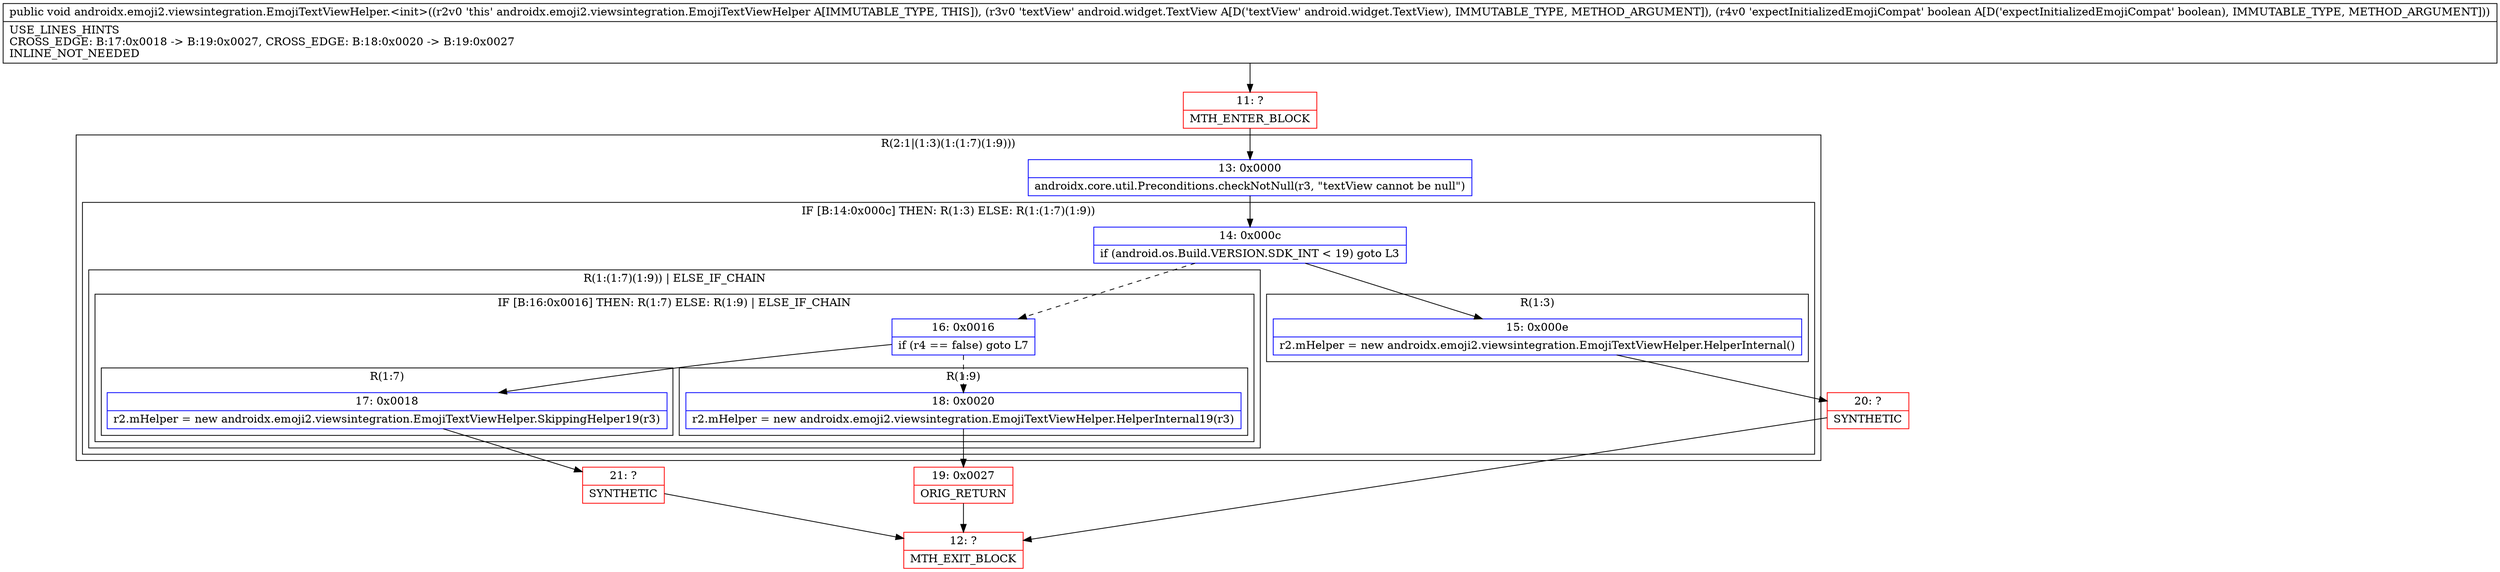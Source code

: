 digraph "CFG forandroidx.emoji2.viewsintegration.EmojiTextViewHelper.\<init\>(Landroid\/widget\/TextView;Z)V" {
subgraph cluster_Region_845593596 {
label = "R(2:1|(1:3)(1:(1:7)(1:9)))";
node [shape=record,color=blue];
Node_13 [shape=record,label="{13\:\ 0x0000|androidx.core.util.Preconditions.checkNotNull(r3, \"textView cannot be null\")\l}"];
subgraph cluster_IfRegion_364999245 {
label = "IF [B:14:0x000c] THEN: R(1:3) ELSE: R(1:(1:7)(1:9))";
node [shape=record,color=blue];
Node_14 [shape=record,label="{14\:\ 0x000c|if (android.os.Build.VERSION.SDK_INT \< 19) goto L3\l}"];
subgraph cluster_Region_218644324 {
label = "R(1:3)";
node [shape=record,color=blue];
Node_15 [shape=record,label="{15\:\ 0x000e|r2.mHelper = new androidx.emoji2.viewsintegration.EmojiTextViewHelper.HelperInternal()\l}"];
}
subgraph cluster_Region_1937990225 {
label = "R(1:(1:7)(1:9)) | ELSE_IF_CHAIN\l";
node [shape=record,color=blue];
subgraph cluster_IfRegion_1958583942 {
label = "IF [B:16:0x0016] THEN: R(1:7) ELSE: R(1:9) | ELSE_IF_CHAIN\l";
node [shape=record,color=blue];
Node_16 [shape=record,label="{16\:\ 0x0016|if (r4 == false) goto L7\l}"];
subgraph cluster_Region_1785780550 {
label = "R(1:7)";
node [shape=record,color=blue];
Node_17 [shape=record,label="{17\:\ 0x0018|r2.mHelper = new androidx.emoji2.viewsintegration.EmojiTextViewHelper.SkippingHelper19(r3)\l}"];
}
subgraph cluster_Region_651110515 {
label = "R(1:9)";
node [shape=record,color=blue];
Node_18 [shape=record,label="{18\:\ 0x0020|r2.mHelper = new androidx.emoji2.viewsintegration.EmojiTextViewHelper.HelperInternal19(r3)\l}"];
}
}
}
}
}
Node_11 [shape=record,color=red,label="{11\:\ ?|MTH_ENTER_BLOCK\l}"];
Node_20 [shape=record,color=red,label="{20\:\ ?|SYNTHETIC\l}"];
Node_12 [shape=record,color=red,label="{12\:\ ?|MTH_EXIT_BLOCK\l}"];
Node_21 [shape=record,color=red,label="{21\:\ ?|SYNTHETIC\l}"];
Node_19 [shape=record,color=red,label="{19\:\ 0x0027|ORIG_RETURN\l}"];
MethodNode[shape=record,label="{public void androidx.emoji2.viewsintegration.EmojiTextViewHelper.\<init\>((r2v0 'this' androidx.emoji2.viewsintegration.EmojiTextViewHelper A[IMMUTABLE_TYPE, THIS]), (r3v0 'textView' android.widget.TextView A[D('textView' android.widget.TextView), IMMUTABLE_TYPE, METHOD_ARGUMENT]), (r4v0 'expectInitializedEmojiCompat' boolean A[D('expectInitializedEmojiCompat' boolean), IMMUTABLE_TYPE, METHOD_ARGUMENT]))  | USE_LINES_HINTS\lCROSS_EDGE: B:17:0x0018 \-\> B:19:0x0027, CROSS_EDGE: B:18:0x0020 \-\> B:19:0x0027\lINLINE_NOT_NEEDED\l}"];
MethodNode -> Node_11;Node_13 -> Node_14;
Node_14 -> Node_15;
Node_14 -> Node_16[style=dashed];
Node_15 -> Node_20;
Node_16 -> Node_17;
Node_16 -> Node_18[style=dashed];
Node_17 -> Node_21;
Node_18 -> Node_19;
Node_11 -> Node_13;
Node_20 -> Node_12;
Node_21 -> Node_12;
Node_19 -> Node_12;
}

